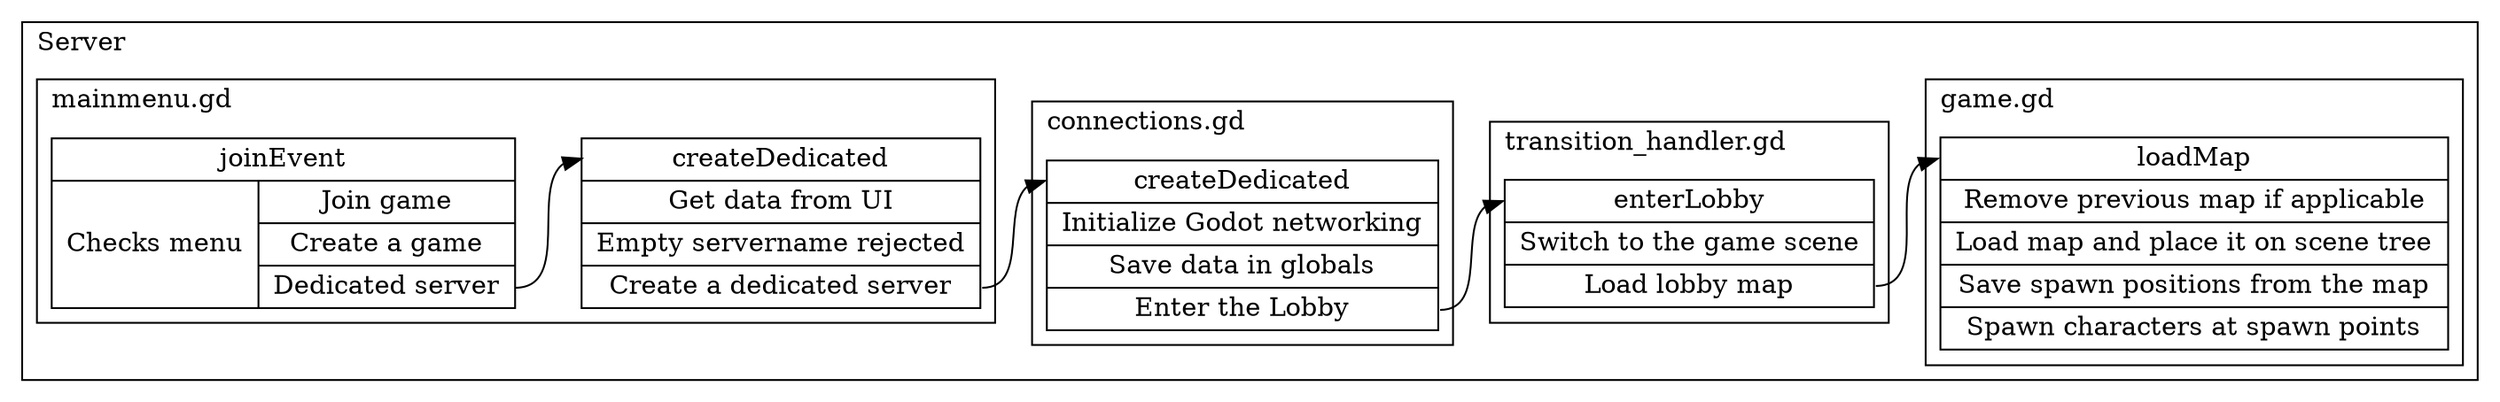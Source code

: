 digraph controlflow {
    rankdir="LR";
    subgraph cluster_client1 {
        label="Client 1"; labeljust="l";

    }
    subgraph cluster_server {
        label="Server"; labeljust="l";
        subgraph cluster_server_game {
            label="game.gd"; labeljust="l";
            server_game_loadMap [
                label="<begin>loadMap | {<f0> Remove previous map if applicable } | <f1> Load map and place it on scene tree  | <f2> Save spawn positions from the map  | <f3> Spawn characters at spawn points "
                shape="record"
            ]
        }
        subgraph cluster_server_transition_handler {
            label="transition_handler.gd"; labeljust="l";
            server_transition_handler_enterLobby [
                label="<begin>enterLobby | <f0> Switch to the game scene  | <f1> Load lobby map "
                shape="record"
            ]
        }
        subgraph cluster_server_connections {
            label="connections.gd"; labeljust="l";
            server_connections_createDedicated [
                label="<begin>createDedicated | <f0> Initialize Godot networking  | <f1> Save data in globals  | <f2> Enter the Lobby "
                shape="record"
            ]
        }
        subgraph cluster_server_mainmenu {
            label="mainmenu.gd"; labeljust="l";
            server_mainmenu_createDedicated [
                label="<begin>createDedicated | <f0> Get data from UI  | {<f1> Empty servername rejected } | <f2> Create a dedicated server "
                shape="record"
            ]
            server_mainmenu_joinEvent [
                label="<begin>joinEvent | {<f0> Checks menu  |  { <f1> Join game  | <f2> Create a game  | <f3> Dedicated server  } }"
                shape="record"
            ]
        }

    }
    subgraph cluster_client2 {
        label="Client 2"; labeljust="l";

    }

    server_mainmenu_joinEvent:f3 -> server_mainmenu_createDedicated:begin;
    server_mainmenu_createDedicated:f2 -> server_connections_createDedicated:begin;
    server_connections_createDedicated:f2 -> server_transition_handler_enterLobby:begin;
    server_transition_handler_enterLobby:f1 -> server_game_loadMap:begin;
}
